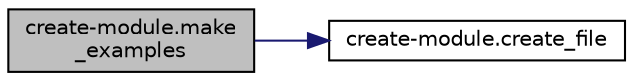 digraph "create-module.make_examples"
{
 // LATEX_PDF_SIZE
  edge [fontname="Helvetica",fontsize="10",labelfontname="Helvetica",labelfontsize="10"];
  node [fontname="Helvetica",fontsize="10",shape=record];
  rankdir="LR";
  Node1 [label="create-module.make\l_examples",height=0.2,width=0.4,color="black", fillcolor="grey75", style="filled", fontcolor="black",tooltip=" "];
  Node1 -> Node2 [color="midnightblue",fontsize="10",style="solid",fontname="Helvetica"];
  Node2 [label="create-module.create_file",height=0.2,width=0.4,color="black", fillcolor="white", style="filled",URL="$namespacecreate-module.html#a6d0dc5dad529e8b51edb86e7156191f8",tooltip=" "];
}
